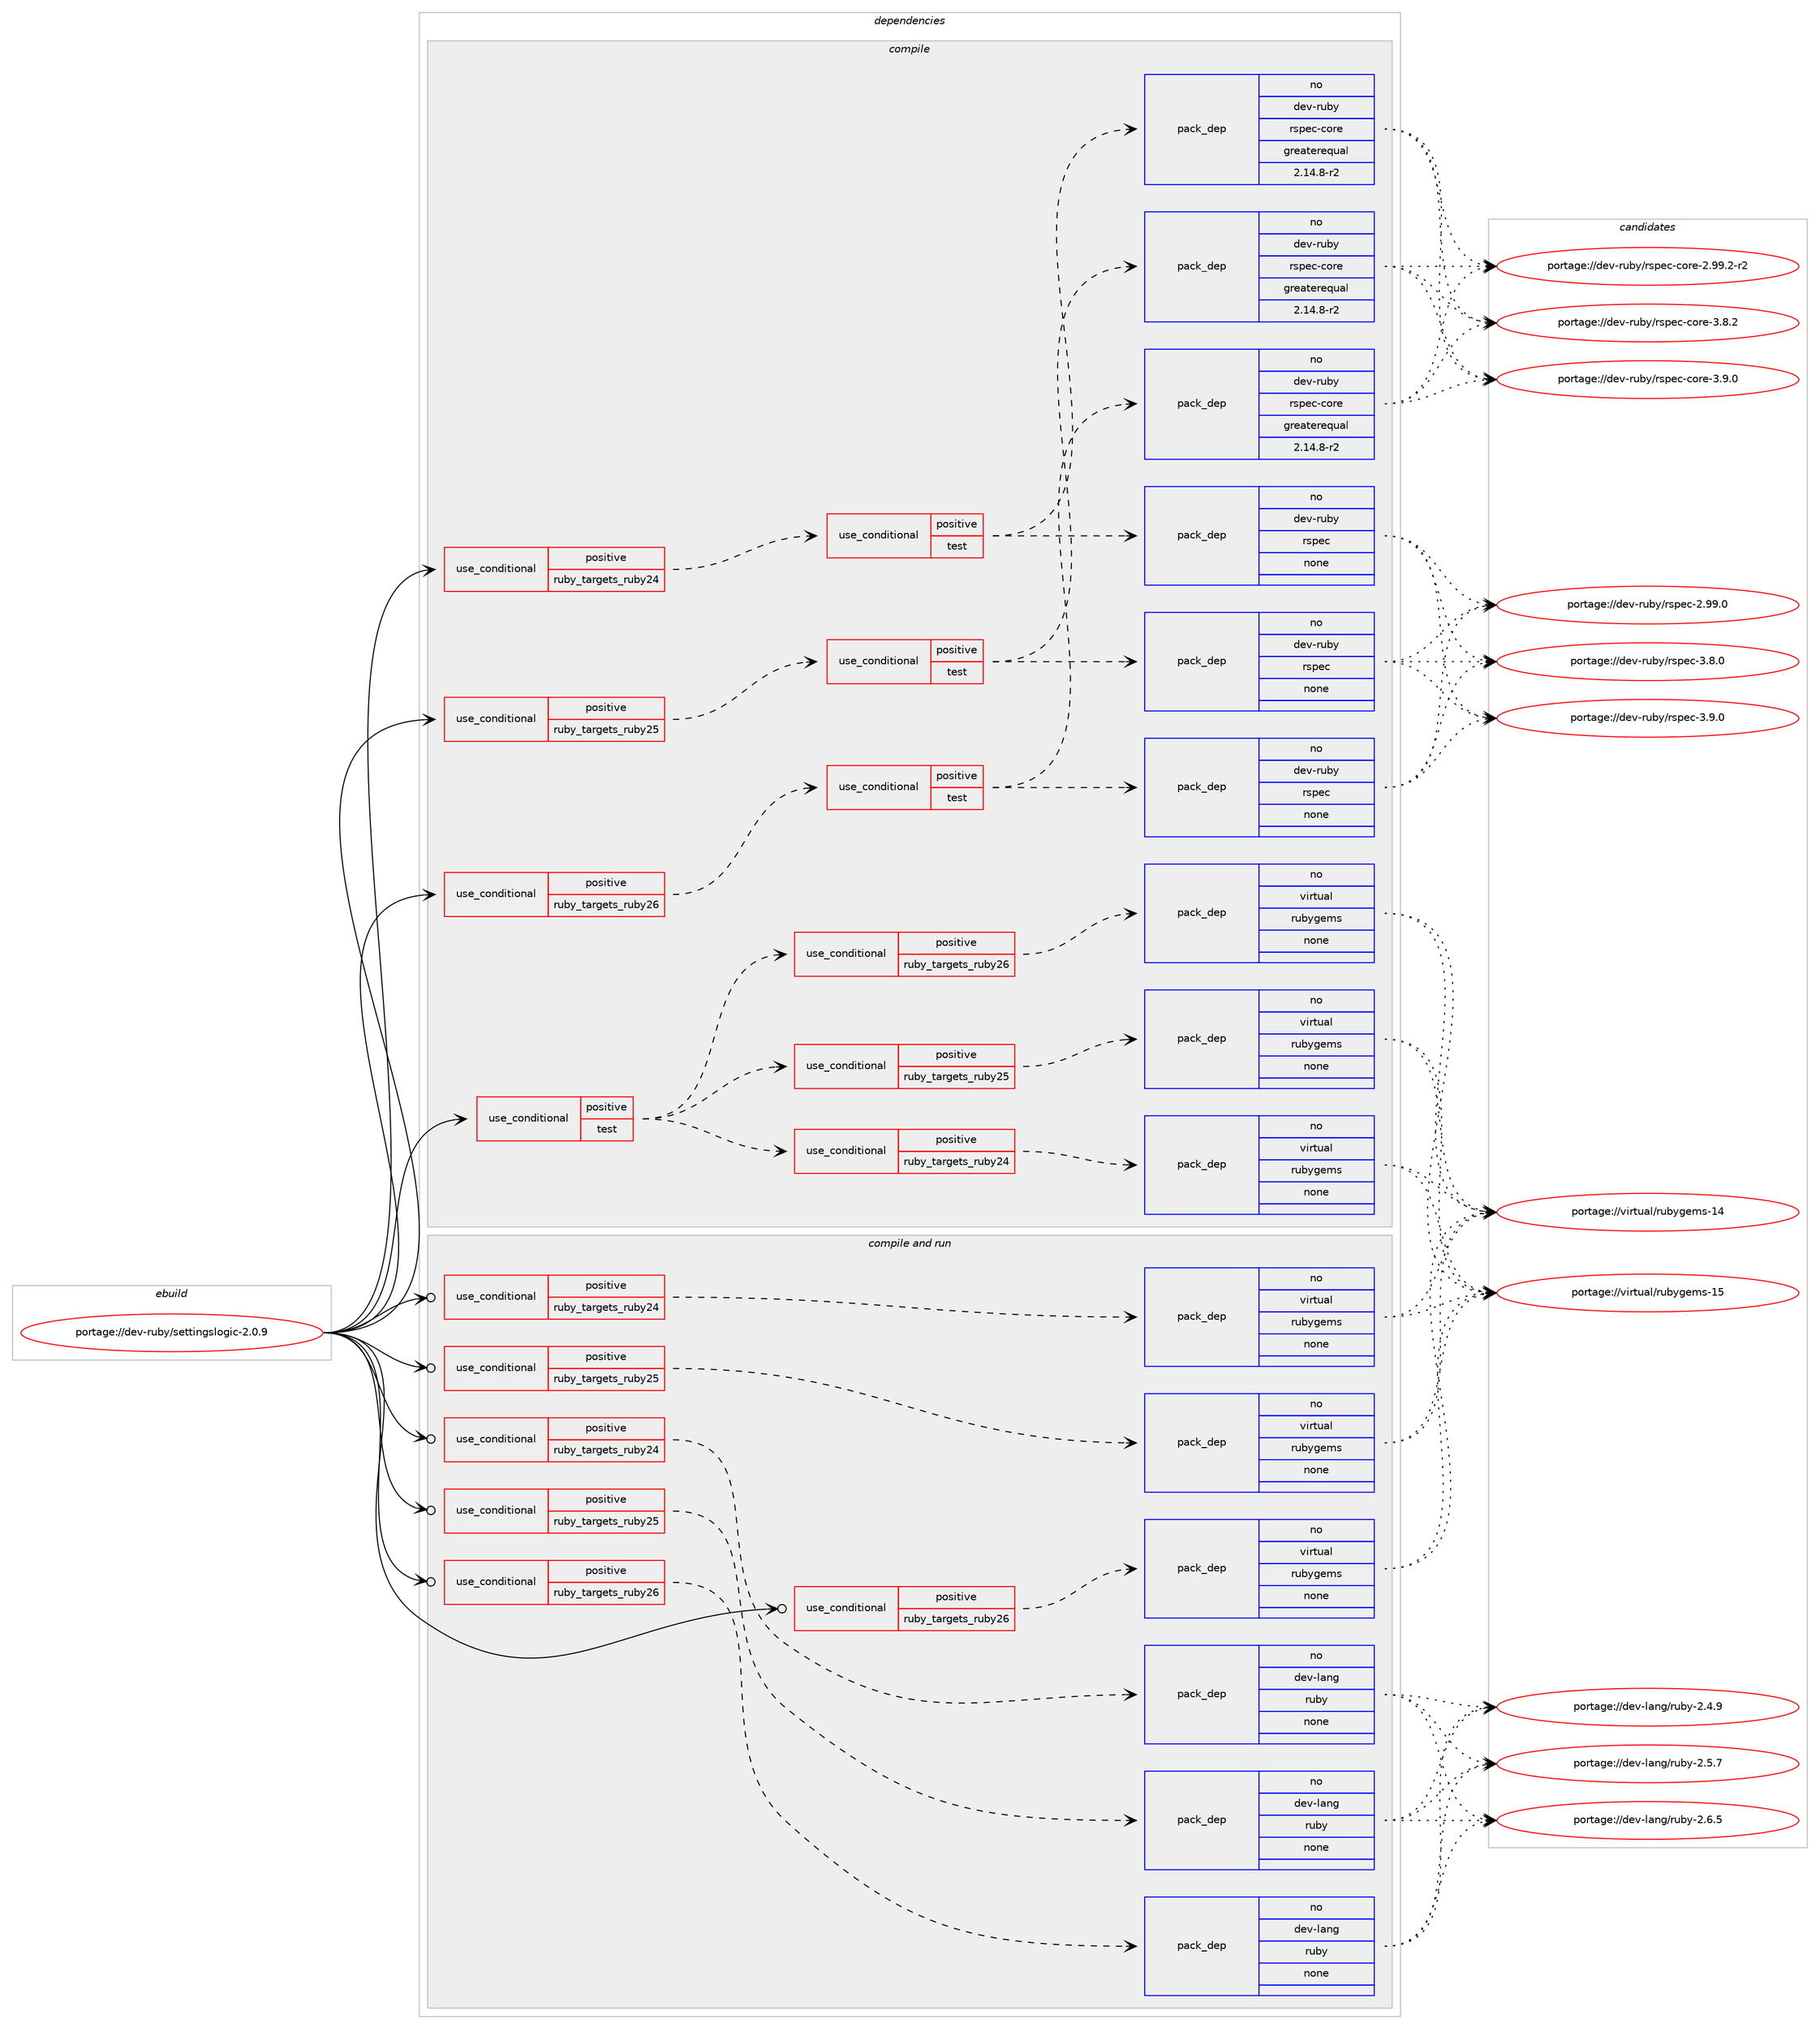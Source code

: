 digraph prolog {

# *************
# Graph options
# *************

newrank=true;
concentrate=true;
compound=true;
graph [rankdir=LR,fontname=Helvetica,fontsize=10,ranksep=1.5];#, ranksep=2.5, nodesep=0.2];
edge  [arrowhead=vee];
node  [fontname=Helvetica,fontsize=10];

# **********
# The ebuild
# **********

subgraph cluster_leftcol {
color=gray;
rank=same;
label=<<i>ebuild</i>>;
id [label="portage://dev-ruby/settingslogic-2.0.9", color=red, width=4, href="../dev-ruby/settingslogic-2.0.9.svg"];
}

# ****************
# The dependencies
# ****************

subgraph cluster_midcol {
color=gray;
label=<<i>dependencies</i>>;
subgraph cluster_compile {
fillcolor="#eeeeee";
style=filled;
label=<<i>compile</i>>;
subgraph cond66086 {
dependency249178 [label=<<TABLE BORDER="0" CELLBORDER="1" CELLSPACING="0" CELLPADDING="4"><TR><TD ROWSPAN="3" CELLPADDING="10">use_conditional</TD></TR><TR><TD>positive</TD></TR><TR><TD>ruby_targets_ruby24</TD></TR></TABLE>>, shape=none, color=red];
subgraph cond66087 {
dependency249179 [label=<<TABLE BORDER="0" CELLBORDER="1" CELLSPACING="0" CELLPADDING="4"><TR><TD ROWSPAN="3" CELLPADDING="10">use_conditional</TD></TR><TR><TD>positive</TD></TR><TR><TD>test</TD></TR></TABLE>>, shape=none, color=red];
subgraph pack179549 {
dependency249180 [label=<<TABLE BORDER="0" CELLBORDER="1" CELLSPACING="0" CELLPADDING="4" WIDTH="220"><TR><TD ROWSPAN="6" CELLPADDING="30">pack_dep</TD></TR><TR><TD WIDTH="110">no</TD></TR><TR><TD>dev-ruby</TD></TR><TR><TD>rspec</TD></TR><TR><TD>none</TD></TR><TR><TD></TD></TR></TABLE>>, shape=none, color=blue];
}
dependency249179:e -> dependency249180:w [weight=20,style="dashed",arrowhead="vee"];
subgraph pack179550 {
dependency249181 [label=<<TABLE BORDER="0" CELLBORDER="1" CELLSPACING="0" CELLPADDING="4" WIDTH="220"><TR><TD ROWSPAN="6" CELLPADDING="30">pack_dep</TD></TR><TR><TD WIDTH="110">no</TD></TR><TR><TD>dev-ruby</TD></TR><TR><TD>rspec-core</TD></TR><TR><TD>greaterequal</TD></TR><TR><TD>2.14.8-r2</TD></TR></TABLE>>, shape=none, color=blue];
}
dependency249179:e -> dependency249181:w [weight=20,style="dashed",arrowhead="vee"];
}
dependency249178:e -> dependency249179:w [weight=20,style="dashed",arrowhead="vee"];
}
id:e -> dependency249178:w [weight=20,style="solid",arrowhead="vee"];
subgraph cond66088 {
dependency249182 [label=<<TABLE BORDER="0" CELLBORDER="1" CELLSPACING="0" CELLPADDING="4"><TR><TD ROWSPAN="3" CELLPADDING="10">use_conditional</TD></TR><TR><TD>positive</TD></TR><TR><TD>ruby_targets_ruby25</TD></TR></TABLE>>, shape=none, color=red];
subgraph cond66089 {
dependency249183 [label=<<TABLE BORDER="0" CELLBORDER="1" CELLSPACING="0" CELLPADDING="4"><TR><TD ROWSPAN="3" CELLPADDING="10">use_conditional</TD></TR><TR><TD>positive</TD></TR><TR><TD>test</TD></TR></TABLE>>, shape=none, color=red];
subgraph pack179551 {
dependency249184 [label=<<TABLE BORDER="0" CELLBORDER="1" CELLSPACING="0" CELLPADDING="4" WIDTH="220"><TR><TD ROWSPAN="6" CELLPADDING="30">pack_dep</TD></TR><TR><TD WIDTH="110">no</TD></TR><TR><TD>dev-ruby</TD></TR><TR><TD>rspec</TD></TR><TR><TD>none</TD></TR><TR><TD></TD></TR></TABLE>>, shape=none, color=blue];
}
dependency249183:e -> dependency249184:w [weight=20,style="dashed",arrowhead="vee"];
subgraph pack179552 {
dependency249185 [label=<<TABLE BORDER="0" CELLBORDER="1" CELLSPACING="0" CELLPADDING="4" WIDTH="220"><TR><TD ROWSPAN="6" CELLPADDING="30">pack_dep</TD></TR><TR><TD WIDTH="110">no</TD></TR><TR><TD>dev-ruby</TD></TR><TR><TD>rspec-core</TD></TR><TR><TD>greaterequal</TD></TR><TR><TD>2.14.8-r2</TD></TR></TABLE>>, shape=none, color=blue];
}
dependency249183:e -> dependency249185:w [weight=20,style="dashed",arrowhead="vee"];
}
dependency249182:e -> dependency249183:w [weight=20,style="dashed",arrowhead="vee"];
}
id:e -> dependency249182:w [weight=20,style="solid",arrowhead="vee"];
subgraph cond66090 {
dependency249186 [label=<<TABLE BORDER="0" CELLBORDER="1" CELLSPACING="0" CELLPADDING="4"><TR><TD ROWSPAN="3" CELLPADDING="10">use_conditional</TD></TR><TR><TD>positive</TD></TR><TR><TD>ruby_targets_ruby26</TD></TR></TABLE>>, shape=none, color=red];
subgraph cond66091 {
dependency249187 [label=<<TABLE BORDER="0" CELLBORDER="1" CELLSPACING="0" CELLPADDING="4"><TR><TD ROWSPAN="3" CELLPADDING="10">use_conditional</TD></TR><TR><TD>positive</TD></TR><TR><TD>test</TD></TR></TABLE>>, shape=none, color=red];
subgraph pack179553 {
dependency249188 [label=<<TABLE BORDER="0" CELLBORDER="1" CELLSPACING="0" CELLPADDING="4" WIDTH="220"><TR><TD ROWSPAN="6" CELLPADDING="30">pack_dep</TD></TR><TR><TD WIDTH="110">no</TD></TR><TR><TD>dev-ruby</TD></TR><TR><TD>rspec</TD></TR><TR><TD>none</TD></TR><TR><TD></TD></TR></TABLE>>, shape=none, color=blue];
}
dependency249187:e -> dependency249188:w [weight=20,style="dashed",arrowhead="vee"];
subgraph pack179554 {
dependency249189 [label=<<TABLE BORDER="0" CELLBORDER="1" CELLSPACING="0" CELLPADDING="4" WIDTH="220"><TR><TD ROWSPAN="6" CELLPADDING="30">pack_dep</TD></TR><TR><TD WIDTH="110">no</TD></TR><TR><TD>dev-ruby</TD></TR><TR><TD>rspec-core</TD></TR><TR><TD>greaterequal</TD></TR><TR><TD>2.14.8-r2</TD></TR></TABLE>>, shape=none, color=blue];
}
dependency249187:e -> dependency249189:w [weight=20,style="dashed",arrowhead="vee"];
}
dependency249186:e -> dependency249187:w [weight=20,style="dashed",arrowhead="vee"];
}
id:e -> dependency249186:w [weight=20,style="solid",arrowhead="vee"];
subgraph cond66092 {
dependency249190 [label=<<TABLE BORDER="0" CELLBORDER="1" CELLSPACING="0" CELLPADDING="4"><TR><TD ROWSPAN="3" CELLPADDING="10">use_conditional</TD></TR><TR><TD>positive</TD></TR><TR><TD>test</TD></TR></TABLE>>, shape=none, color=red];
subgraph cond66093 {
dependency249191 [label=<<TABLE BORDER="0" CELLBORDER="1" CELLSPACING="0" CELLPADDING="4"><TR><TD ROWSPAN="3" CELLPADDING="10">use_conditional</TD></TR><TR><TD>positive</TD></TR><TR><TD>ruby_targets_ruby24</TD></TR></TABLE>>, shape=none, color=red];
subgraph pack179555 {
dependency249192 [label=<<TABLE BORDER="0" CELLBORDER="1" CELLSPACING="0" CELLPADDING="4" WIDTH="220"><TR><TD ROWSPAN="6" CELLPADDING="30">pack_dep</TD></TR><TR><TD WIDTH="110">no</TD></TR><TR><TD>virtual</TD></TR><TR><TD>rubygems</TD></TR><TR><TD>none</TD></TR><TR><TD></TD></TR></TABLE>>, shape=none, color=blue];
}
dependency249191:e -> dependency249192:w [weight=20,style="dashed",arrowhead="vee"];
}
dependency249190:e -> dependency249191:w [weight=20,style="dashed",arrowhead="vee"];
subgraph cond66094 {
dependency249193 [label=<<TABLE BORDER="0" CELLBORDER="1" CELLSPACING="0" CELLPADDING="4"><TR><TD ROWSPAN="3" CELLPADDING="10">use_conditional</TD></TR><TR><TD>positive</TD></TR><TR><TD>ruby_targets_ruby25</TD></TR></TABLE>>, shape=none, color=red];
subgraph pack179556 {
dependency249194 [label=<<TABLE BORDER="0" CELLBORDER="1" CELLSPACING="0" CELLPADDING="4" WIDTH="220"><TR><TD ROWSPAN="6" CELLPADDING="30">pack_dep</TD></TR><TR><TD WIDTH="110">no</TD></TR><TR><TD>virtual</TD></TR><TR><TD>rubygems</TD></TR><TR><TD>none</TD></TR><TR><TD></TD></TR></TABLE>>, shape=none, color=blue];
}
dependency249193:e -> dependency249194:w [weight=20,style="dashed",arrowhead="vee"];
}
dependency249190:e -> dependency249193:w [weight=20,style="dashed",arrowhead="vee"];
subgraph cond66095 {
dependency249195 [label=<<TABLE BORDER="0" CELLBORDER="1" CELLSPACING="0" CELLPADDING="4"><TR><TD ROWSPAN="3" CELLPADDING="10">use_conditional</TD></TR><TR><TD>positive</TD></TR><TR><TD>ruby_targets_ruby26</TD></TR></TABLE>>, shape=none, color=red];
subgraph pack179557 {
dependency249196 [label=<<TABLE BORDER="0" CELLBORDER="1" CELLSPACING="0" CELLPADDING="4" WIDTH="220"><TR><TD ROWSPAN="6" CELLPADDING="30">pack_dep</TD></TR><TR><TD WIDTH="110">no</TD></TR><TR><TD>virtual</TD></TR><TR><TD>rubygems</TD></TR><TR><TD>none</TD></TR><TR><TD></TD></TR></TABLE>>, shape=none, color=blue];
}
dependency249195:e -> dependency249196:w [weight=20,style="dashed",arrowhead="vee"];
}
dependency249190:e -> dependency249195:w [weight=20,style="dashed",arrowhead="vee"];
}
id:e -> dependency249190:w [weight=20,style="solid",arrowhead="vee"];
}
subgraph cluster_compileandrun {
fillcolor="#eeeeee";
style=filled;
label=<<i>compile and run</i>>;
subgraph cond66096 {
dependency249197 [label=<<TABLE BORDER="0" CELLBORDER="1" CELLSPACING="0" CELLPADDING="4"><TR><TD ROWSPAN="3" CELLPADDING="10">use_conditional</TD></TR><TR><TD>positive</TD></TR><TR><TD>ruby_targets_ruby24</TD></TR></TABLE>>, shape=none, color=red];
subgraph pack179558 {
dependency249198 [label=<<TABLE BORDER="0" CELLBORDER="1" CELLSPACING="0" CELLPADDING="4" WIDTH="220"><TR><TD ROWSPAN="6" CELLPADDING="30">pack_dep</TD></TR><TR><TD WIDTH="110">no</TD></TR><TR><TD>dev-lang</TD></TR><TR><TD>ruby</TD></TR><TR><TD>none</TD></TR><TR><TD></TD></TR></TABLE>>, shape=none, color=blue];
}
dependency249197:e -> dependency249198:w [weight=20,style="dashed",arrowhead="vee"];
}
id:e -> dependency249197:w [weight=20,style="solid",arrowhead="odotvee"];
subgraph cond66097 {
dependency249199 [label=<<TABLE BORDER="0" CELLBORDER="1" CELLSPACING="0" CELLPADDING="4"><TR><TD ROWSPAN="3" CELLPADDING="10">use_conditional</TD></TR><TR><TD>positive</TD></TR><TR><TD>ruby_targets_ruby24</TD></TR></TABLE>>, shape=none, color=red];
subgraph pack179559 {
dependency249200 [label=<<TABLE BORDER="0" CELLBORDER="1" CELLSPACING="0" CELLPADDING="4" WIDTH="220"><TR><TD ROWSPAN="6" CELLPADDING="30">pack_dep</TD></TR><TR><TD WIDTH="110">no</TD></TR><TR><TD>virtual</TD></TR><TR><TD>rubygems</TD></TR><TR><TD>none</TD></TR><TR><TD></TD></TR></TABLE>>, shape=none, color=blue];
}
dependency249199:e -> dependency249200:w [weight=20,style="dashed",arrowhead="vee"];
}
id:e -> dependency249199:w [weight=20,style="solid",arrowhead="odotvee"];
subgraph cond66098 {
dependency249201 [label=<<TABLE BORDER="0" CELLBORDER="1" CELLSPACING="0" CELLPADDING="4"><TR><TD ROWSPAN="3" CELLPADDING="10">use_conditional</TD></TR><TR><TD>positive</TD></TR><TR><TD>ruby_targets_ruby25</TD></TR></TABLE>>, shape=none, color=red];
subgraph pack179560 {
dependency249202 [label=<<TABLE BORDER="0" CELLBORDER="1" CELLSPACING="0" CELLPADDING="4" WIDTH="220"><TR><TD ROWSPAN="6" CELLPADDING="30">pack_dep</TD></TR><TR><TD WIDTH="110">no</TD></TR><TR><TD>dev-lang</TD></TR><TR><TD>ruby</TD></TR><TR><TD>none</TD></TR><TR><TD></TD></TR></TABLE>>, shape=none, color=blue];
}
dependency249201:e -> dependency249202:w [weight=20,style="dashed",arrowhead="vee"];
}
id:e -> dependency249201:w [weight=20,style="solid",arrowhead="odotvee"];
subgraph cond66099 {
dependency249203 [label=<<TABLE BORDER="0" CELLBORDER="1" CELLSPACING="0" CELLPADDING="4"><TR><TD ROWSPAN="3" CELLPADDING="10">use_conditional</TD></TR><TR><TD>positive</TD></TR><TR><TD>ruby_targets_ruby25</TD></TR></TABLE>>, shape=none, color=red];
subgraph pack179561 {
dependency249204 [label=<<TABLE BORDER="0" CELLBORDER="1" CELLSPACING="0" CELLPADDING="4" WIDTH="220"><TR><TD ROWSPAN="6" CELLPADDING="30">pack_dep</TD></TR><TR><TD WIDTH="110">no</TD></TR><TR><TD>virtual</TD></TR><TR><TD>rubygems</TD></TR><TR><TD>none</TD></TR><TR><TD></TD></TR></TABLE>>, shape=none, color=blue];
}
dependency249203:e -> dependency249204:w [weight=20,style="dashed",arrowhead="vee"];
}
id:e -> dependency249203:w [weight=20,style="solid",arrowhead="odotvee"];
subgraph cond66100 {
dependency249205 [label=<<TABLE BORDER="0" CELLBORDER="1" CELLSPACING="0" CELLPADDING="4"><TR><TD ROWSPAN="3" CELLPADDING="10">use_conditional</TD></TR><TR><TD>positive</TD></TR><TR><TD>ruby_targets_ruby26</TD></TR></TABLE>>, shape=none, color=red];
subgraph pack179562 {
dependency249206 [label=<<TABLE BORDER="0" CELLBORDER="1" CELLSPACING="0" CELLPADDING="4" WIDTH="220"><TR><TD ROWSPAN="6" CELLPADDING="30">pack_dep</TD></TR><TR><TD WIDTH="110">no</TD></TR><TR><TD>dev-lang</TD></TR><TR><TD>ruby</TD></TR><TR><TD>none</TD></TR><TR><TD></TD></TR></TABLE>>, shape=none, color=blue];
}
dependency249205:e -> dependency249206:w [weight=20,style="dashed",arrowhead="vee"];
}
id:e -> dependency249205:w [weight=20,style="solid",arrowhead="odotvee"];
subgraph cond66101 {
dependency249207 [label=<<TABLE BORDER="0" CELLBORDER="1" CELLSPACING="0" CELLPADDING="4"><TR><TD ROWSPAN="3" CELLPADDING="10">use_conditional</TD></TR><TR><TD>positive</TD></TR><TR><TD>ruby_targets_ruby26</TD></TR></TABLE>>, shape=none, color=red];
subgraph pack179563 {
dependency249208 [label=<<TABLE BORDER="0" CELLBORDER="1" CELLSPACING="0" CELLPADDING="4" WIDTH="220"><TR><TD ROWSPAN="6" CELLPADDING="30">pack_dep</TD></TR><TR><TD WIDTH="110">no</TD></TR><TR><TD>virtual</TD></TR><TR><TD>rubygems</TD></TR><TR><TD>none</TD></TR><TR><TD></TD></TR></TABLE>>, shape=none, color=blue];
}
dependency249207:e -> dependency249208:w [weight=20,style="dashed",arrowhead="vee"];
}
id:e -> dependency249207:w [weight=20,style="solid",arrowhead="odotvee"];
}
subgraph cluster_run {
fillcolor="#eeeeee";
style=filled;
label=<<i>run</i>>;
}
}

# **************
# The candidates
# **************

subgraph cluster_choices {
rank=same;
color=gray;
label=<<i>candidates</i>>;

subgraph choice179549 {
color=black;
nodesep=1;
choiceportage1001011184511411798121471141151121019945504657574648 [label="portage://dev-ruby/rspec-2.99.0", color=red, width=4,href="../dev-ruby/rspec-2.99.0.svg"];
choiceportage10010111845114117981214711411511210199455146564648 [label="portage://dev-ruby/rspec-3.8.0", color=red, width=4,href="../dev-ruby/rspec-3.8.0.svg"];
choiceportage10010111845114117981214711411511210199455146574648 [label="portage://dev-ruby/rspec-3.9.0", color=red, width=4,href="../dev-ruby/rspec-3.9.0.svg"];
dependency249180:e -> choiceportage1001011184511411798121471141151121019945504657574648:w [style=dotted,weight="100"];
dependency249180:e -> choiceportage10010111845114117981214711411511210199455146564648:w [style=dotted,weight="100"];
dependency249180:e -> choiceportage10010111845114117981214711411511210199455146574648:w [style=dotted,weight="100"];
}
subgraph choice179550 {
color=black;
nodesep=1;
choiceportage100101118451141179812147114115112101994599111114101455046575746504511450 [label="portage://dev-ruby/rspec-core-2.99.2-r2", color=red, width=4,href="../dev-ruby/rspec-core-2.99.2-r2.svg"];
choiceportage100101118451141179812147114115112101994599111114101455146564650 [label="portage://dev-ruby/rspec-core-3.8.2", color=red, width=4,href="../dev-ruby/rspec-core-3.8.2.svg"];
choiceportage100101118451141179812147114115112101994599111114101455146574648 [label="portage://dev-ruby/rspec-core-3.9.0", color=red, width=4,href="../dev-ruby/rspec-core-3.9.0.svg"];
dependency249181:e -> choiceportage100101118451141179812147114115112101994599111114101455046575746504511450:w [style=dotted,weight="100"];
dependency249181:e -> choiceportage100101118451141179812147114115112101994599111114101455146564650:w [style=dotted,weight="100"];
dependency249181:e -> choiceportage100101118451141179812147114115112101994599111114101455146574648:w [style=dotted,weight="100"];
}
subgraph choice179551 {
color=black;
nodesep=1;
choiceportage1001011184511411798121471141151121019945504657574648 [label="portage://dev-ruby/rspec-2.99.0", color=red, width=4,href="../dev-ruby/rspec-2.99.0.svg"];
choiceportage10010111845114117981214711411511210199455146564648 [label="portage://dev-ruby/rspec-3.8.0", color=red, width=4,href="../dev-ruby/rspec-3.8.0.svg"];
choiceportage10010111845114117981214711411511210199455146574648 [label="portage://dev-ruby/rspec-3.9.0", color=red, width=4,href="../dev-ruby/rspec-3.9.0.svg"];
dependency249184:e -> choiceportage1001011184511411798121471141151121019945504657574648:w [style=dotted,weight="100"];
dependency249184:e -> choiceportage10010111845114117981214711411511210199455146564648:w [style=dotted,weight="100"];
dependency249184:e -> choiceportage10010111845114117981214711411511210199455146574648:w [style=dotted,weight="100"];
}
subgraph choice179552 {
color=black;
nodesep=1;
choiceportage100101118451141179812147114115112101994599111114101455046575746504511450 [label="portage://dev-ruby/rspec-core-2.99.2-r2", color=red, width=4,href="../dev-ruby/rspec-core-2.99.2-r2.svg"];
choiceportage100101118451141179812147114115112101994599111114101455146564650 [label="portage://dev-ruby/rspec-core-3.8.2", color=red, width=4,href="../dev-ruby/rspec-core-3.8.2.svg"];
choiceportage100101118451141179812147114115112101994599111114101455146574648 [label="portage://dev-ruby/rspec-core-3.9.0", color=red, width=4,href="../dev-ruby/rspec-core-3.9.0.svg"];
dependency249185:e -> choiceportage100101118451141179812147114115112101994599111114101455046575746504511450:w [style=dotted,weight="100"];
dependency249185:e -> choiceportage100101118451141179812147114115112101994599111114101455146564650:w [style=dotted,weight="100"];
dependency249185:e -> choiceportage100101118451141179812147114115112101994599111114101455146574648:w [style=dotted,weight="100"];
}
subgraph choice179553 {
color=black;
nodesep=1;
choiceportage1001011184511411798121471141151121019945504657574648 [label="portage://dev-ruby/rspec-2.99.0", color=red, width=4,href="../dev-ruby/rspec-2.99.0.svg"];
choiceportage10010111845114117981214711411511210199455146564648 [label="portage://dev-ruby/rspec-3.8.0", color=red, width=4,href="../dev-ruby/rspec-3.8.0.svg"];
choiceportage10010111845114117981214711411511210199455146574648 [label="portage://dev-ruby/rspec-3.9.0", color=red, width=4,href="../dev-ruby/rspec-3.9.0.svg"];
dependency249188:e -> choiceportage1001011184511411798121471141151121019945504657574648:w [style=dotted,weight="100"];
dependency249188:e -> choiceportage10010111845114117981214711411511210199455146564648:w [style=dotted,weight="100"];
dependency249188:e -> choiceportage10010111845114117981214711411511210199455146574648:w [style=dotted,weight="100"];
}
subgraph choice179554 {
color=black;
nodesep=1;
choiceportage100101118451141179812147114115112101994599111114101455046575746504511450 [label="portage://dev-ruby/rspec-core-2.99.2-r2", color=red, width=4,href="../dev-ruby/rspec-core-2.99.2-r2.svg"];
choiceportage100101118451141179812147114115112101994599111114101455146564650 [label="portage://dev-ruby/rspec-core-3.8.2", color=red, width=4,href="../dev-ruby/rspec-core-3.8.2.svg"];
choiceportage100101118451141179812147114115112101994599111114101455146574648 [label="portage://dev-ruby/rspec-core-3.9.0", color=red, width=4,href="../dev-ruby/rspec-core-3.9.0.svg"];
dependency249189:e -> choiceportage100101118451141179812147114115112101994599111114101455046575746504511450:w [style=dotted,weight="100"];
dependency249189:e -> choiceportage100101118451141179812147114115112101994599111114101455146564650:w [style=dotted,weight="100"];
dependency249189:e -> choiceportage100101118451141179812147114115112101994599111114101455146574648:w [style=dotted,weight="100"];
}
subgraph choice179555 {
color=black;
nodesep=1;
choiceportage118105114116117971084711411798121103101109115454952 [label="portage://virtual/rubygems-14", color=red, width=4,href="../virtual/rubygems-14.svg"];
choiceportage118105114116117971084711411798121103101109115454953 [label="portage://virtual/rubygems-15", color=red, width=4,href="../virtual/rubygems-15.svg"];
dependency249192:e -> choiceportage118105114116117971084711411798121103101109115454952:w [style=dotted,weight="100"];
dependency249192:e -> choiceportage118105114116117971084711411798121103101109115454953:w [style=dotted,weight="100"];
}
subgraph choice179556 {
color=black;
nodesep=1;
choiceportage118105114116117971084711411798121103101109115454952 [label="portage://virtual/rubygems-14", color=red, width=4,href="../virtual/rubygems-14.svg"];
choiceportage118105114116117971084711411798121103101109115454953 [label="portage://virtual/rubygems-15", color=red, width=4,href="../virtual/rubygems-15.svg"];
dependency249194:e -> choiceportage118105114116117971084711411798121103101109115454952:w [style=dotted,weight="100"];
dependency249194:e -> choiceportage118105114116117971084711411798121103101109115454953:w [style=dotted,weight="100"];
}
subgraph choice179557 {
color=black;
nodesep=1;
choiceportage118105114116117971084711411798121103101109115454952 [label="portage://virtual/rubygems-14", color=red, width=4,href="../virtual/rubygems-14.svg"];
choiceportage118105114116117971084711411798121103101109115454953 [label="portage://virtual/rubygems-15", color=red, width=4,href="../virtual/rubygems-15.svg"];
dependency249196:e -> choiceportage118105114116117971084711411798121103101109115454952:w [style=dotted,weight="100"];
dependency249196:e -> choiceportage118105114116117971084711411798121103101109115454953:w [style=dotted,weight="100"];
}
subgraph choice179558 {
color=black;
nodesep=1;
choiceportage10010111845108971101034711411798121455046524657 [label="portage://dev-lang/ruby-2.4.9", color=red, width=4,href="../dev-lang/ruby-2.4.9.svg"];
choiceportage10010111845108971101034711411798121455046534655 [label="portage://dev-lang/ruby-2.5.7", color=red, width=4,href="../dev-lang/ruby-2.5.7.svg"];
choiceportage10010111845108971101034711411798121455046544653 [label="portage://dev-lang/ruby-2.6.5", color=red, width=4,href="../dev-lang/ruby-2.6.5.svg"];
dependency249198:e -> choiceportage10010111845108971101034711411798121455046524657:w [style=dotted,weight="100"];
dependency249198:e -> choiceportage10010111845108971101034711411798121455046534655:w [style=dotted,weight="100"];
dependency249198:e -> choiceportage10010111845108971101034711411798121455046544653:w [style=dotted,weight="100"];
}
subgraph choice179559 {
color=black;
nodesep=1;
choiceportage118105114116117971084711411798121103101109115454952 [label="portage://virtual/rubygems-14", color=red, width=4,href="../virtual/rubygems-14.svg"];
choiceportage118105114116117971084711411798121103101109115454953 [label="portage://virtual/rubygems-15", color=red, width=4,href="../virtual/rubygems-15.svg"];
dependency249200:e -> choiceportage118105114116117971084711411798121103101109115454952:w [style=dotted,weight="100"];
dependency249200:e -> choiceportage118105114116117971084711411798121103101109115454953:w [style=dotted,weight="100"];
}
subgraph choice179560 {
color=black;
nodesep=1;
choiceportage10010111845108971101034711411798121455046524657 [label="portage://dev-lang/ruby-2.4.9", color=red, width=4,href="../dev-lang/ruby-2.4.9.svg"];
choiceportage10010111845108971101034711411798121455046534655 [label="portage://dev-lang/ruby-2.5.7", color=red, width=4,href="../dev-lang/ruby-2.5.7.svg"];
choiceportage10010111845108971101034711411798121455046544653 [label="portage://dev-lang/ruby-2.6.5", color=red, width=4,href="../dev-lang/ruby-2.6.5.svg"];
dependency249202:e -> choiceportage10010111845108971101034711411798121455046524657:w [style=dotted,weight="100"];
dependency249202:e -> choiceportage10010111845108971101034711411798121455046534655:w [style=dotted,weight="100"];
dependency249202:e -> choiceportage10010111845108971101034711411798121455046544653:w [style=dotted,weight="100"];
}
subgraph choice179561 {
color=black;
nodesep=1;
choiceportage118105114116117971084711411798121103101109115454952 [label="portage://virtual/rubygems-14", color=red, width=4,href="../virtual/rubygems-14.svg"];
choiceportage118105114116117971084711411798121103101109115454953 [label="portage://virtual/rubygems-15", color=red, width=4,href="../virtual/rubygems-15.svg"];
dependency249204:e -> choiceportage118105114116117971084711411798121103101109115454952:w [style=dotted,weight="100"];
dependency249204:e -> choiceportage118105114116117971084711411798121103101109115454953:w [style=dotted,weight="100"];
}
subgraph choice179562 {
color=black;
nodesep=1;
choiceportage10010111845108971101034711411798121455046524657 [label="portage://dev-lang/ruby-2.4.9", color=red, width=4,href="../dev-lang/ruby-2.4.9.svg"];
choiceportage10010111845108971101034711411798121455046534655 [label="portage://dev-lang/ruby-2.5.7", color=red, width=4,href="../dev-lang/ruby-2.5.7.svg"];
choiceportage10010111845108971101034711411798121455046544653 [label="portage://dev-lang/ruby-2.6.5", color=red, width=4,href="../dev-lang/ruby-2.6.5.svg"];
dependency249206:e -> choiceportage10010111845108971101034711411798121455046524657:w [style=dotted,weight="100"];
dependency249206:e -> choiceportage10010111845108971101034711411798121455046534655:w [style=dotted,weight="100"];
dependency249206:e -> choiceportage10010111845108971101034711411798121455046544653:w [style=dotted,weight="100"];
}
subgraph choice179563 {
color=black;
nodesep=1;
choiceportage118105114116117971084711411798121103101109115454952 [label="portage://virtual/rubygems-14", color=red, width=4,href="../virtual/rubygems-14.svg"];
choiceportage118105114116117971084711411798121103101109115454953 [label="portage://virtual/rubygems-15", color=red, width=4,href="../virtual/rubygems-15.svg"];
dependency249208:e -> choiceportage118105114116117971084711411798121103101109115454952:w [style=dotted,weight="100"];
dependency249208:e -> choiceportage118105114116117971084711411798121103101109115454953:w [style=dotted,weight="100"];
}
}

}
